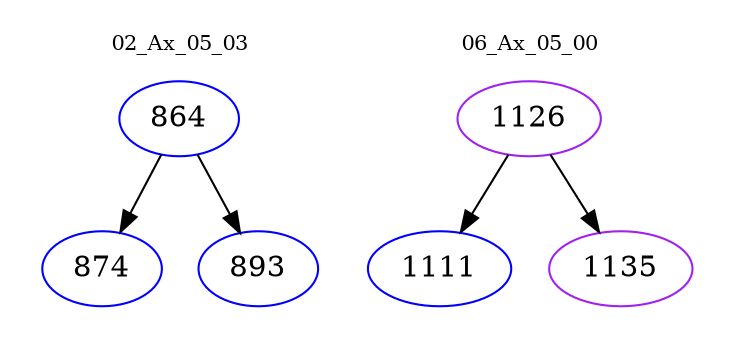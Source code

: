 digraph{
subgraph cluster_0 {
color = white
label = "02_Ax_05_03";
fontsize=10;
T0_864 [label="864", color="blue"]
T0_864 -> T0_874 [color="black"]
T0_874 [label="874", color="blue"]
T0_864 -> T0_893 [color="black"]
T0_893 [label="893", color="blue"]
}
subgraph cluster_1 {
color = white
label = "06_Ax_05_00";
fontsize=10;
T1_1126 [label="1126", color="purple"]
T1_1126 -> T1_1111 [color="black"]
T1_1111 [label="1111", color="blue"]
T1_1126 -> T1_1135 [color="black"]
T1_1135 [label="1135", color="purple"]
}
}
